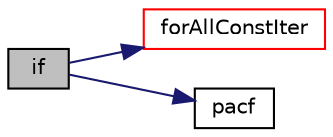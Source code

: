 digraph "if"
{
  bgcolor="transparent";
  edge [fontname="Helvetica",fontsize="10",labelfontname="Helvetica",labelfontsize="10"];
  node [fontname="Helvetica",fontsize="10",shape=record];
  rankdir="LR";
  Node300 [label="if",height=0.2,width=0.4,color="black", fillcolor="grey75", style="filled", fontcolor="black"];
  Node300 -> Node301 [color="midnightblue",fontsize="10",style="solid",fontname="Helvetica"];
  Node301 [label="forAllConstIter",height=0.2,width=0.4,color="red",URL="$a39311.html#ae21e2836509b0fa7f7cedf6493b11b09"];
  Node300 -> Node598 [color="midnightblue",fontsize="10",style="solid",fontname="Helvetica"];
  Node598 [label="pacf",height=0.2,width=0.4,color="black",URL="$a07094.html#a2bda7aa748549608e8accbb6c445386a",tooltip="Pressure autocorrelation function. "];
}

